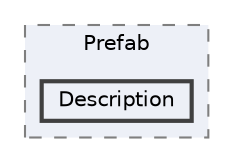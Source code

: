 digraph "102_Management_UI/Window/Result/Prefab/Description"
{
 // LATEX_PDF_SIZE
  bgcolor="transparent";
  edge [fontname=Helvetica,fontsize=10,labelfontname=Helvetica,labelfontsize=10];
  node [fontname=Helvetica,fontsize=10,shape=box,height=0.2,width=0.4];
  compound=true
  subgraph clusterdir_2418a3fc5b91347eb6904196c63aaae9 {
    graph [ bgcolor="#edf0f7", pencolor="grey50", label="Prefab", fontname=Helvetica,fontsize=10 style="filled,dashed", URL="dir_2418a3fc5b91347eb6904196c63aaae9.html",tooltip=""]
  dir_6dfb692ba96133f2b4ffcd4311664ab0 [label="Description", fillcolor="#edf0f7", color="grey25", style="filled,bold", URL="dir_6dfb692ba96133f2b4ffcd4311664ab0.html",tooltip=""];
  }
}

